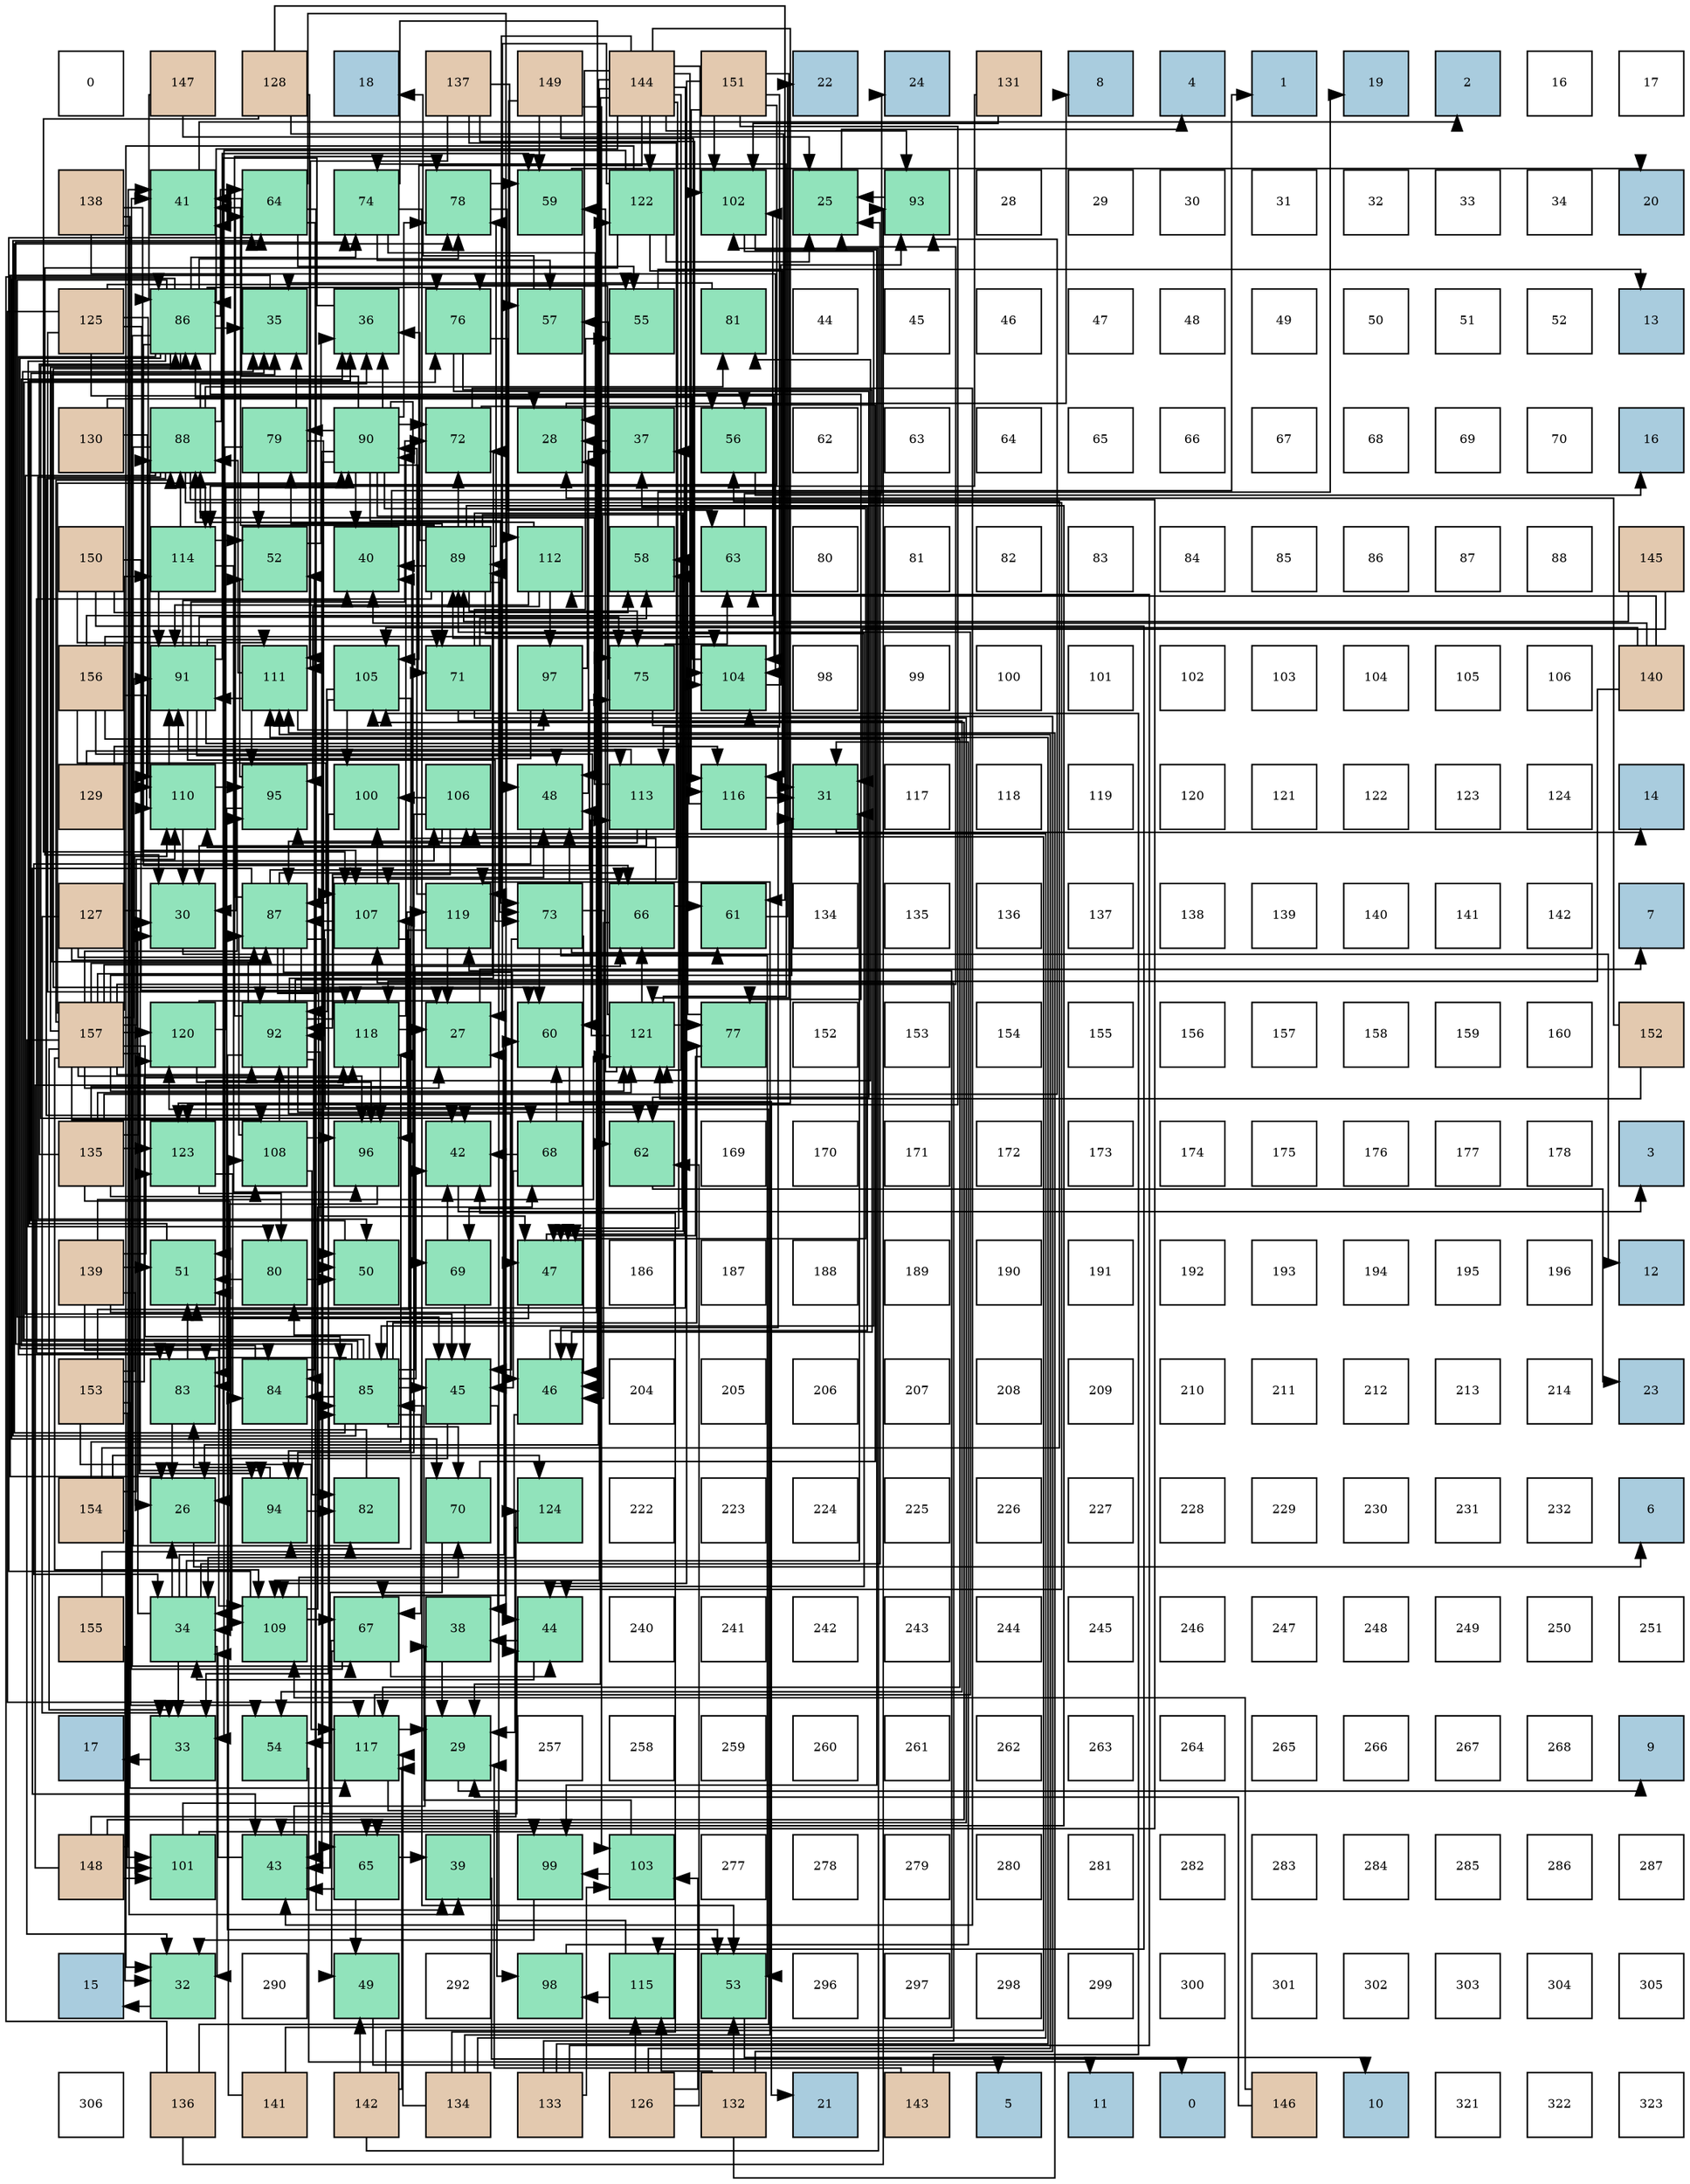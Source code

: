 digraph layout{
 rankdir=TB;
 splines=ortho;
 node [style=filled shape=square fixedsize=true width=0.6];
0[label="0", fontsize=8, fillcolor="#ffffff"];
1[label="147", fontsize=8, fillcolor="#e3c9af"];
2[label="128", fontsize=8, fillcolor="#e3c9af"];
3[label="18", fontsize=8, fillcolor="#a9ccde"];
4[label="137", fontsize=8, fillcolor="#e3c9af"];
5[label="149", fontsize=8, fillcolor="#e3c9af"];
6[label="144", fontsize=8, fillcolor="#e3c9af"];
7[label="151", fontsize=8, fillcolor="#e3c9af"];
8[label="22", fontsize=8, fillcolor="#a9ccde"];
9[label="24", fontsize=8, fillcolor="#a9ccde"];
10[label="131", fontsize=8, fillcolor="#e3c9af"];
11[label="8", fontsize=8, fillcolor="#a9ccde"];
12[label="4", fontsize=8, fillcolor="#a9ccde"];
13[label="1", fontsize=8, fillcolor="#a9ccde"];
14[label="19", fontsize=8, fillcolor="#a9ccde"];
15[label="2", fontsize=8, fillcolor="#a9ccde"];
16[label="16", fontsize=8, fillcolor="#ffffff"];
17[label="17", fontsize=8, fillcolor="#ffffff"];
18[label="138", fontsize=8, fillcolor="#e3c9af"];
19[label="41", fontsize=8, fillcolor="#91e3bb"];
20[label="64", fontsize=8, fillcolor="#91e3bb"];
21[label="74", fontsize=8, fillcolor="#91e3bb"];
22[label="78", fontsize=8, fillcolor="#91e3bb"];
23[label="59", fontsize=8, fillcolor="#91e3bb"];
24[label="122", fontsize=8, fillcolor="#91e3bb"];
25[label="102", fontsize=8, fillcolor="#91e3bb"];
26[label="25", fontsize=8, fillcolor="#91e3bb"];
27[label="93", fontsize=8, fillcolor="#91e3bb"];
28[label="28", fontsize=8, fillcolor="#ffffff"];
29[label="29", fontsize=8, fillcolor="#ffffff"];
30[label="30", fontsize=8, fillcolor="#ffffff"];
31[label="31", fontsize=8, fillcolor="#ffffff"];
32[label="32", fontsize=8, fillcolor="#ffffff"];
33[label="33", fontsize=8, fillcolor="#ffffff"];
34[label="34", fontsize=8, fillcolor="#ffffff"];
35[label="20", fontsize=8, fillcolor="#a9ccde"];
36[label="125", fontsize=8, fillcolor="#e3c9af"];
37[label="86", fontsize=8, fillcolor="#91e3bb"];
38[label="35", fontsize=8, fillcolor="#91e3bb"];
39[label="36", fontsize=8, fillcolor="#91e3bb"];
40[label="76", fontsize=8, fillcolor="#91e3bb"];
41[label="57", fontsize=8, fillcolor="#91e3bb"];
42[label="55", fontsize=8, fillcolor="#91e3bb"];
43[label="81", fontsize=8, fillcolor="#91e3bb"];
44[label="44", fontsize=8, fillcolor="#ffffff"];
45[label="45", fontsize=8, fillcolor="#ffffff"];
46[label="46", fontsize=8, fillcolor="#ffffff"];
47[label="47", fontsize=8, fillcolor="#ffffff"];
48[label="48", fontsize=8, fillcolor="#ffffff"];
49[label="49", fontsize=8, fillcolor="#ffffff"];
50[label="50", fontsize=8, fillcolor="#ffffff"];
51[label="51", fontsize=8, fillcolor="#ffffff"];
52[label="52", fontsize=8, fillcolor="#ffffff"];
53[label="13", fontsize=8, fillcolor="#a9ccde"];
54[label="130", fontsize=8, fillcolor="#e3c9af"];
55[label="88", fontsize=8, fillcolor="#91e3bb"];
56[label="79", fontsize=8, fillcolor="#91e3bb"];
57[label="90", fontsize=8, fillcolor="#91e3bb"];
58[label="72", fontsize=8, fillcolor="#91e3bb"];
59[label="28", fontsize=8, fillcolor="#91e3bb"];
60[label="37", fontsize=8, fillcolor="#91e3bb"];
61[label="56", fontsize=8, fillcolor="#91e3bb"];
62[label="62", fontsize=8, fillcolor="#ffffff"];
63[label="63", fontsize=8, fillcolor="#ffffff"];
64[label="64", fontsize=8, fillcolor="#ffffff"];
65[label="65", fontsize=8, fillcolor="#ffffff"];
66[label="66", fontsize=8, fillcolor="#ffffff"];
67[label="67", fontsize=8, fillcolor="#ffffff"];
68[label="68", fontsize=8, fillcolor="#ffffff"];
69[label="69", fontsize=8, fillcolor="#ffffff"];
70[label="70", fontsize=8, fillcolor="#ffffff"];
71[label="16", fontsize=8, fillcolor="#a9ccde"];
72[label="150", fontsize=8, fillcolor="#e3c9af"];
73[label="114", fontsize=8, fillcolor="#91e3bb"];
74[label="52", fontsize=8, fillcolor="#91e3bb"];
75[label="40", fontsize=8, fillcolor="#91e3bb"];
76[label="89", fontsize=8, fillcolor="#91e3bb"];
77[label="112", fontsize=8, fillcolor="#91e3bb"];
78[label="58", fontsize=8, fillcolor="#91e3bb"];
79[label="63", fontsize=8, fillcolor="#91e3bb"];
80[label="80", fontsize=8, fillcolor="#ffffff"];
81[label="81", fontsize=8, fillcolor="#ffffff"];
82[label="82", fontsize=8, fillcolor="#ffffff"];
83[label="83", fontsize=8, fillcolor="#ffffff"];
84[label="84", fontsize=8, fillcolor="#ffffff"];
85[label="85", fontsize=8, fillcolor="#ffffff"];
86[label="86", fontsize=8, fillcolor="#ffffff"];
87[label="87", fontsize=8, fillcolor="#ffffff"];
88[label="88", fontsize=8, fillcolor="#ffffff"];
89[label="145", fontsize=8, fillcolor="#e3c9af"];
90[label="156", fontsize=8, fillcolor="#e3c9af"];
91[label="91", fontsize=8, fillcolor="#91e3bb"];
92[label="111", fontsize=8, fillcolor="#91e3bb"];
93[label="105", fontsize=8, fillcolor="#91e3bb"];
94[label="71", fontsize=8, fillcolor="#91e3bb"];
95[label="97", fontsize=8, fillcolor="#91e3bb"];
96[label="75", fontsize=8, fillcolor="#91e3bb"];
97[label="104", fontsize=8, fillcolor="#91e3bb"];
98[label="98", fontsize=8, fillcolor="#ffffff"];
99[label="99", fontsize=8, fillcolor="#ffffff"];
100[label="100", fontsize=8, fillcolor="#ffffff"];
101[label="101", fontsize=8, fillcolor="#ffffff"];
102[label="102", fontsize=8, fillcolor="#ffffff"];
103[label="103", fontsize=8, fillcolor="#ffffff"];
104[label="104", fontsize=8, fillcolor="#ffffff"];
105[label="105", fontsize=8, fillcolor="#ffffff"];
106[label="106", fontsize=8, fillcolor="#ffffff"];
107[label="140", fontsize=8, fillcolor="#e3c9af"];
108[label="129", fontsize=8, fillcolor="#e3c9af"];
109[label="110", fontsize=8, fillcolor="#91e3bb"];
110[label="95", fontsize=8, fillcolor="#91e3bb"];
111[label="100", fontsize=8, fillcolor="#91e3bb"];
112[label="106", fontsize=8, fillcolor="#91e3bb"];
113[label="48", fontsize=8, fillcolor="#91e3bb"];
114[label="113", fontsize=8, fillcolor="#91e3bb"];
115[label="116", fontsize=8, fillcolor="#91e3bb"];
116[label="31", fontsize=8, fillcolor="#91e3bb"];
117[label="117", fontsize=8, fillcolor="#ffffff"];
118[label="118", fontsize=8, fillcolor="#ffffff"];
119[label="119", fontsize=8, fillcolor="#ffffff"];
120[label="120", fontsize=8, fillcolor="#ffffff"];
121[label="121", fontsize=8, fillcolor="#ffffff"];
122[label="122", fontsize=8, fillcolor="#ffffff"];
123[label="123", fontsize=8, fillcolor="#ffffff"];
124[label="124", fontsize=8, fillcolor="#ffffff"];
125[label="14", fontsize=8, fillcolor="#a9ccde"];
126[label="127", fontsize=8, fillcolor="#e3c9af"];
127[label="30", fontsize=8, fillcolor="#91e3bb"];
128[label="87", fontsize=8, fillcolor="#91e3bb"];
129[label="107", fontsize=8, fillcolor="#91e3bb"];
130[label="119", fontsize=8, fillcolor="#91e3bb"];
131[label="73", fontsize=8, fillcolor="#91e3bb"];
132[label="66", fontsize=8, fillcolor="#91e3bb"];
133[label="61", fontsize=8, fillcolor="#91e3bb"];
134[label="134", fontsize=8, fillcolor="#ffffff"];
135[label="135", fontsize=8, fillcolor="#ffffff"];
136[label="136", fontsize=8, fillcolor="#ffffff"];
137[label="137", fontsize=8, fillcolor="#ffffff"];
138[label="138", fontsize=8, fillcolor="#ffffff"];
139[label="139", fontsize=8, fillcolor="#ffffff"];
140[label="140", fontsize=8, fillcolor="#ffffff"];
141[label="141", fontsize=8, fillcolor="#ffffff"];
142[label="142", fontsize=8, fillcolor="#ffffff"];
143[label="7", fontsize=8, fillcolor="#a9ccde"];
144[label="157", fontsize=8, fillcolor="#e3c9af"];
145[label="120", fontsize=8, fillcolor="#91e3bb"];
146[label="92", fontsize=8, fillcolor="#91e3bb"];
147[label="118", fontsize=8, fillcolor="#91e3bb"];
148[label="27", fontsize=8, fillcolor="#91e3bb"];
149[label="60", fontsize=8, fillcolor="#91e3bb"];
150[label="121", fontsize=8, fillcolor="#91e3bb"];
151[label="77", fontsize=8, fillcolor="#91e3bb"];
152[label="152", fontsize=8, fillcolor="#ffffff"];
153[label="153", fontsize=8, fillcolor="#ffffff"];
154[label="154", fontsize=8, fillcolor="#ffffff"];
155[label="155", fontsize=8, fillcolor="#ffffff"];
156[label="156", fontsize=8, fillcolor="#ffffff"];
157[label="157", fontsize=8, fillcolor="#ffffff"];
158[label="158", fontsize=8, fillcolor="#ffffff"];
159[label="159", fontsize=8, fillcolor="#ffffff"];
160[label="160", fontsize=8, fillcolor="#ffffff"];
161[label="152", fontsize=8, fillcolor="#e3c9af"];
162[label="135", fontsize=8, fillcolor="#e3c9af"];
163[label="123", fontsize=8, fillcolor="#91e3bb"];
164[label="108", fontsize=8, fillcolor="#91e3bb"];
165[label="96", fontsize=8, fillcolor="#91e3bb"];
166[label="42", fontsize=8, fillcolor="#91e3bb"];
167[label="68", fontsize=8, fillcolor="#91e3bb"];
168[label="62", fontsize=8, fillcolor="#91e3bb"];
169[label="169", fontsize=8, fillcolor="#ffffff"];
170[label="170", fontsize=8, fillcolor="#ffffff"];
171[label="171", fontsize=8, fillcolor="#ffffff"];
172[label="172", fontsize=8, fillcolor="#ffffff"];
173[label="173", fontsize=8, fillcolor="#ffffff"];
174[label="174", fontsize=8, fillcolor="#ffffff"];
175[label="175", fontsize=8, fillcolor="#ffffff"];
176[label="176", fontsize=8, fillcolor="#ffffff"];
177[label="177", fontsize=8, fillcolor="#ffffff"];
178[label="178", fontsize=8, fillcolor="#ffffff"];
179[label="3", fontsize=8, fillcolor="#a9ccde"];
180[label="139", fontsize=8, fillcolor="#e3c9af"];
181[label="51", fontsize=8, fillcolor="#91e3bb"];
182[label="80", fontsize=8, fillcolor="#91e3bb"];
183[label="50", fontsize=8, fillcolor="#91e3bb"];
184[label="69", fontsize=8, fillcolor="#91e3bb"];
185[label="47", fontsize=8, fillcolor="#91e3bb"];
186[label="186", fontsize=8, fillcolor="#ffffff"];
187[label="187", fontsize=8, fillcolor="#ffffff"];
188[label="188", fontsize=8, fillcolor="#ffffff"];
189[label="189", fontsize=8, fillcolor="#ffffff"];
190[label="190", fontsize=8, fillcolor="#ffffff"];
191[label="191", fontsize=8, fillcolor="#ffffff"];
192[label="192", fontsize=8, fillcolor="#ffffff"];
193[label="193", fontsize=8, fillcolor="#ffffff"];
194[label="194", fontsize=8, fillcolor="#ffffff"];
195[label="195", fontsize=8, fillcolor="#ffffff"];
196[label="196", fontsize=8, fillcolor="#ffffff"];
197[label="12", fontsize=8, fillcolor="#a9ccde"];
198[label="153", fontsize=8, fillcolor="#e3c9af"];
199[label="83", fontsize=8, fillcolor="#91e3bb"];
200[label="84", fontsize=8, fillcolor="#91e3bb"];
201[label="85", fontsize=8, fillcolor="#91e3bb"];
202[label="45", fontsize=8, fillcolor="#91e3bb"];
203[label="46", fontsize=8, fillcolor="#91e3bb"];
204[label="204", fontsize=8, fillcolor="#ffffff"];
205[label="205", fontsize=8, fillcolor="#ffffff"];
206[label="206", fontsize=8, fillcolor="#ffffff"];
207[label="207", fontsize=8, fillcolor="#ffffff"];
208[label="208", fontsize=8, fillcolor="#ffffff"];
209[label="209", fontsize=8, fillcolor="#ffffff"];
210[label="210", fontsize=8, fillcolor="#ffffff"];
211[label="211", fontsize=8, fillcolor="#ffffff"];
212[label="212", fontsize=8, fillcolor="#ffffff"];
213[label="213", fontsize=8, fillcolor="#ffffff"];
214[label="214", fontsize=8, fillcolor="#ffffff"];
215[label="23", fontsize=8, fillcolor="#a9ccde"];
216[label="154", fontsize=8, fillcolor="#e3c9af"];
217[label="26", fontsize=8, fillcolor="#91e3bb"];
218[label="94", fontsize=8, fillcolor="#91e3bb"];
219[label="82", fontsize=8, fillcolor="#91e3bb"];
220[label="70", fontsize=8, fillcolor="#91e3bb"];
221[label="124", fontsize=8, fillcolor="#91e3bb"];
222[label="222", fontsize=8, fillcolor="#ffffff"];
223[label="223", fontsize=8, fillcolor="#ffffff"];
224[label="224", fontsize=8, fillcolor="#ffffff"];
225[label="225", fontsize=8, fillcolor="#ffffff"];
226[label="226", fontsize=8, fillcolor="#ffffff"];
227[label="227", fontsize=8, fillcolor="#ffffff"];
228[label="228", fontsize=8, fillcolor="#ffffff"];
229[label="229", fontsize=8, fillcolor="#ffffff"];
230[label="230", fontsize=8, fillcolor="#ffffff"];
231[label="231", fontsize=8, fillcolor="#ffffff"];
232[label="232", fontsize=8, fillcolor="#ffffff"];
233[label="6", fontsize=8, fillcolor="#a9ccde"];
234[label="155", fontsize=8, fillcolor="#e3c9af"];
235[label="34", fontsize=8, fillcolor="#91e3bb"];
236[label="109", fontsize=8, fillcolor="#91e3bb"];
237[label="67", fontsize=8, fillcolor="#91e3bb"];
238[label="38", fontsize=8, fillcolor="#91e3bb"];
239[label="44", fontsize=8, fillcolor="#91e3bb"];
240[label="240", fontsize=8, fillcolor="#ffffff"];
241[label="241", fontsize=8, fillcolor="#ffffff"];
242[label="242", fontsize=8, fillcolor="#ffffff"];
243[label="243", fontsize=8, fillcolor="#ffffff"];
244[label="244", fontsize=8, fillcolor="#ffffff"];
245[label="245", fontsize=8, fillcolor="#ffffff"];
246[label="246", fontsize=8, fillcolor="#ffffff"];
247[label="247", fontsize=8, fillcolor="#ffffff"];
248[label="248", fontsize=8, fillcolor="#ffffff"];
249[label="249", fontsize=8, fillcolor="#ffffff"];
250[label="250", fontsize=8, fillcolor="#ffffff"];
251[label="251", fontsize=8, fillcolor="#ffffff"];
252[label="17", fontsize=8, fillcolor="#a9ccde"];
253[label="33", fontsize=8, fillcolor="#91e3bb"];
254[label="54", fontsize=8, fillcolor="#91e3bb"];
255[label="117", fontsize=8, fillcolor="#91e3bb"];
256[label="29", fontsize=8, fillcolor="#91e3bb"];
257[label="257", fontsize=8, fillcolor="#ffffff"];
258[label="258", fontsize=8, fillcolor="#ffffff"];
259[label="259", fontsize=8, fillcolor="#ffffff"];
260[label="260", fontsize=8, fillcolor="#ffffff"];
261[label="261", fontsize=8, fillcolor="#ffffff"];
262[label="262", fontsize=8, fillcolor="#ffffff"];
263[label="263", fontsize=8, fillcolor="#ffffff"];
264[label="264", fontsize=8, fillcolor="#ffffff"];
265[label="265", fontsize=8, fillcolor="#ffffff"];
266[label="266", fontsize=8, fillcolor="#ffffff"];
267[label="267", fontsize=8, fillcolor="#ffffff"];
268[label="268", fontsize=8, fillcolor="#ffffff"];
269[label="9", fontsize=8, fillcolor="#a9ccde"];
270[label="148", fontsize=8, fillcolor="#e3c9af"];
271[label="101", fontsize=8, fillcolor="#91e3bb"];
272[label="43", fontsize=8, fillcolor="#91e3bb"];
273[label="65", fontsize=8, fillcolor="#91e3bb"];
274[label="39", fontsize=8, fillcolor="#91e3bb"];
275[label="99", fontsize=8, fillcolor="#91e3bb"];
276[label="103", fontsize=8, fillcolor="#91e3bb"];
277[label="277", fontsize=8, fillcolor="#ffffff"];
278[label="278", fontsize=8, fillcolor="#ffffff"];
279[label="279", fontsize=8, fillcolor="#ffffff"];
280[label="280", fontsize=8, fillcolor="#ffffff"];
281[label="281", fontsize=8, fillcolor="#ffffff"];
282[label="282", fontsize=8, fillcolor="#ffffff"];
283[label="283", fontsize=8, fillcolor="#ffffff"];
284[label="284", fontsize=8, fillcolor="#ffffff"];
285[label="285", fontsize=8, fillcolor="#ffffff"];
286[label="286", fontsize=8, fillcolor="#ffffff"];
287[label="287", fontsize=8, fillcolor="#ffffff"];
288[label="15", fontsize=8, fillcolor="#a9ccde"];
289[label="32", fontsize=8, fillcolor="#91e3bb"];
290[label="290", fontsize=8, fillcolor="#ffffff"];
291[label="49", fontsize=8, fillcolor="#91e3bb"];
292[label="292", fontsize=8, fillcolor="#ffffff"];
293[label="98", fontsize=8, fillcolor="#91e3bb"];
294[label="115", fontsize=8, fillcolor="#91e3bb"];
295[label="53", fontsize=8, fillcolor="#91e3bb"];
296[label="296", fontsize=8, fillcolor="#ffffff"];
297[label="297", fontsize=8, fillcolor="#ffffff"];
298[label="298", fontsize=8, fillcolor="#ffffff"];
299[label="299", fontsize=8, fillcolor="#ffffff"];
300[label="300", fontsize=8, fillcolor="#ffffff"];
301[label="301", fontsize=8, fillcolor="#ffffff"];
302[label="302", fontsize=8, fillcolor="#ffffff"];
303[label="303", fontsize=8, fillcolor="#ffffff"];
304[label="304", fontsize=8, fillcolor="#ffffff"];
305[label="305", fontsize=8, fillcolor="#ffffff"];
306[label="306", fontsize=8, fillcolor="#ffffff"];
307[label="136", fontsize=8, fillcolor="#e3c9af"];
308[label="141", fontsize=8, fillcolor="#e3c9af"];
309[label="142", fontsize=8, fillcolor="#e3c9af"];
310[label="134", fontsize=8, fillcolor="#e3c9af"];
311[label="133", fontsize=8, fillcolor="#e3c9af"];
312[label="126", fontsize=8, fillcolor="#e3c9af"];
313[label="132", fontsize=8, fillcolor="#e3c9af"];
314[label="21", fontsize=8, fillcolor="#a9ccde"];
315[label="143", fontsize=8, fillcolor="#e3c9af"];
316[label="5", fontsize=8, fillcolor="#a9ccde"];
317[label="11", fontsize=8, fillcolor="#a9ccde"];
318[label="0", fontsize=8, fillcolor="#a9ccde"];
319[label="146", fontsize=8, fillcolor="#e3c9af"];
320[label="10", fontsize=8, fillcolor="#a9ccde"];
321[label="321", fontsize=8, fillcolor="#ffffff"];
322[label="322", fontsize=8, fillcolor="#ffffff"];
323[label="323", fontsize=8, fillcolor="#ffffff"];
edge [constraint=false, style=vis];26 -> 12;
217 -> 233;
148 -> 143;
59 -> 11;
256 -> 269;
127 -> 197;
116 -> 125;
289 -> 288;
253 -> 252;
235 -> 26;
235 -> 217;
235 -> 148;
235 -> 127;
235 -> 116;
235 -> 289;
235 -> 253;
38 -> 217;
39 -> 217;
60 -> 59;
238 -> 256;
274 -> 318;
75 -> 13;
19 -> 15;
166 -> 179;
272 -> 235;
272 -> 238;
239 -> 235;
239 -> 238;
202 -> 235;
202 -> 238;
203 -> 235;
203 -> 60;
185 -> 235;
185 -> 60;
113 -> 235;
113 -> 60;
291 -> 316;
183 -> 38;
181 -> 39;
74 -> 39;
295 -> 320;
254 -> 317;
42 -> 53;
61 -> 71;
41 -> 3;
78 -> 14;
23 -> 35;
149 -> 314;
133 -> 8;
168 -> 215;
79 -> 9;
20 -> 274;
20 -> 272;
20 -> 239;
20 -> 42;
273 -> 274;
273 -> 272;
273 -> 291;
132 -> 75;
132 -> 203;
132 -> 133;
237 -> 19;
237 -> 239;
237 -> 291;
237 -> 254;
167 -> 166;
167 -> 202;
167 -> 149;
184 -> 166;
184 -> 202;
220 -> 272;
220 -> 61;
94 -> 272;
94 -> 254;
94 -> 42;
94 -> 78;
58 -> 272;
58 -> 61;
131 -> 202;
131 -> 203;
131 -> 113;
131 -> 295;
131 -> 149;
131 -> 133;
131 -> 168;
21 -> 203;
21 -> 113;
21 -> 295;
21 -> 41;
96 -> 203;
96 -> 41;
96 -> 79;
40 -> 203;
40 -> 168;
40 -> 79;
151 -> 185;
151 -> 78;
22 -> 113;
22 -> 23;
56 -> 38;
56 -> 183;
56 -> 181;
56 -> 74;
182 -> 183;
182 -> 181;
43 -> 38;
219 -> 181;
199 -> 217;
199 -> 181;
200 -> 39;
200 -> 74;
201 -> 38;
201 -> 166;
201 -> 202;
201 -> 149;
201 -> 20;
201 -> 132;
201 -> 237;
201 -> 220;
201 -> 21;
201 -> 40;
201 -> 151;
201 -> 22;
201 -> 182;
201 -> 199;
201 -> 200;
37 -> 38;
37 -> 166;
37 -> 202;
37 -> 149;
37 -> 20;
37 -> 132;
37 -> 237;
37 -> 220;
37 -> 21;
37 -> 40;
37 -> 151;
37 -> 22;
37 -> 182;
37 -> 199;
37 -> 200;
128 -> 272;
128 -> 185;
128 -> 183;
128 -> 20;
128 -> 132;
128 -> 237;
128 -> 167;
128 -> 96;
55 -> 39;
55 -> 19;
55 -> 166;
55 -> 239;
55 -> 202;
55 -> 183;
55 -> 273;
55 -> 43;
55 -> 219;
76 -> 39;
76 -> 75;
76 -> 19;
76 -> 239;
76 -> 185;
76 -> 273;
76 -> 184;
76 -> 94;
76 -> 58;
76 -> 131;
76 -> 96;
76 -> 22;
76 -> 56;
76 -> 199;
57 -> 39;
57 -> 75;
57 -> 19;
57 -> 239;
57 -> 185;
57 -> 273;
57 -> 184;
57 -> 94;
57 -> 58;
57 -> 131;
57 -> 96;
57 -> 22;
57 -> 56;
91 -> 75;
91 -> 185;
91 -> 113;
91 -> 23;
91 -> 94;
91 -> 58;
91 -> 131;
91 -> 96;
146 -> 38;
146 -> 203;
146 -> 185;
146 -> 113;
146 -> 295;
146 -> 78;
146 -> 168;
146 -> 58;
146 -> 22;
146 -> 200;
27 -> 26;
218 -> 219;
218 -> 199;
110 -> 74;
110 -> 199;
165 -> 199;
95 -> 59;
95 -> 127;
293 -> 116;
275 -> 289;
111 -> 253;
271 -> 201;
271 -> 275;
25 -> 201;
25 -> 275;
276 -> 201;
276 -> 275;
97 -> 37;
97 -> 27;
93 -> 128;
93 -> 146;
93 -> 218;
93 -> 111;
112 -> 128;
112 -> 146;
112 -> 218;
112 -> 111;
129 -> 128;
129 -> 146;
129 -> 218;
129 -> 111;
164 -> 219;
164 -> 128;
164 -> 146;
164 -> 165;
236 -> 20;
236 -> 237;
236 -> 167;
236 -> 220;
109 -> 127;
109 -> 55;
109 -> 91;
109 -> 110;
92 -> 55;
92 -> 91;
92 -> 110;
92 -> 95;
77 -> 55;
77 -> 91;
77 -> 110;
77 -> 95;
114 -> 127;
114 -> 55;
114 -> 91;
114 -> 110;
73 -> 74;
73 -> 55;
73 -> 91;
73 -> 165;
294 -> 76;
294 -> 293;
115 -> 116;
115 -> 76;
255 -> 256;
255 -> 76;
255 -> 293;
147 -> 148;
147 -> 57;
147 -> 165;
130 -> 148;
130 -> 57;
130 -> 165;
145 -> 148;
145 -> 57;
145 -> 165;
150 -> 113;
150 -> 23;
150 -> 132;
150 -> 21;
150 -> 40;
150 -> 151;
24 -> 26;
24 -> 148;
24 -> 127;
24 -> 116;
24 -> 289;
24 -> 253;
163 -> 182;
163 -> 43;
163 -> 200;
221 -> 256;
36 -> 42;
36 -> 97;
36 -> 129;
36 -> 109;
36 -> 255;
36 -> 147;
312 -> 168;
312 -> 276;
312 -> 92;
312 -> 294;
126 -> 253;
126 -> 128;
126 -> 146;
126 -> 218;
2 -> 133;
2 -> 129;
2 -> 92;
2 -> 115;
108 -> 114;
108 -> 115;
54 -> 59;
54 -> 109;
10 -> 25;
10 -> 73;
313 -> 295;
313 -> 97;
313 -> 92;
313 -> 294;
311 -> 79;
311 -> 276;
311 -> 129;
311 -> 92;
310 -> 166;
310 -> 112;
310 -> 255;
310 -> 130;
162 -> 37;
162 -> 27;
162 -> 164;
162 -> 236;
162 -> 130;
162 -> 145;
162 -> 150;
162 -> 163;
307 -> 37;
307 -> 27;
307 -> 145;
4 -> 41;
4 -> 97;
4 -> 129;
4 -> 92;
18 -> 274;
18 -> 97;
18 -> 112;
18 -> 255;
180 -> 217;
180 -> 181;
180 -> 236;
180 -> 150;
180 -> 24;
180 -> 163;
107 -> 75;
107 -> 93;
107 -> 77;
107 -> 147;
308 -> 164;
308 -> 130;
309 -> 291;
309 -> 25;
309 -> 112;
309 -> 255;
315 -> 256;
315 -> 93;
6 -> 217;
6 -> 59;
6 -> 256;
6 -> 181;
6 -> 37;
6 -> 27;
6 -> 25;
6 -> 93;
6 -> 236;
6 -> 109;
6 -> 115;
6 -> 130;
6 -> 150;
6 -> 24;
6 -> 163;
89 -> 116;
89 -> 76;
319 -> 256;
319 -> 236;
1 -> 26;
1 -> 37;
270 -> 19;
270 -> 271;
270 -> 93;
270 -> 147;
270 -> 221;
5 -> 23;
5 -> 276;
5 -> 97;
5 -> 77;
72 -> 78;
72 -> 92;
72 -> 294;
72 -> 147;
7 -> 25;
7 -> 236;
7 -> 114;
7 -> 73;
7 -> 115;
7 -> 150;
7 -> 163;
161 -> 59;
161 -> 150;
198 -> 254;
198 -> 271;
198 -> 129;
198 -> 109;
198 -> 255;
198 -> 147;
216 -> 61;
216 -> 271;
216 -> 109;
216 -> 147;
216 -> 221;
234 -> 289;
234 -> 201;
90 -> 149;
90 -> 25;
90 -> 97;
90 -> 129;
90 -> 109;
90 -> 255;
144 -> 26;
144 -> 148;
144 -> 127;
144 -> 116;
144 -> 289;
144 -> 253;
144 -> 201;
144 -> 37;
144 -> 128;
144 -> 55;
144 -> 76;
144 -> 57;
144 -> 91;
144 -> 146;
144 -> 218;
144 -> 110;
144 -> 165;
144 -> 164;
144 -> 236;
144 -> 114;
144 -> 73;
144 -> 145;
144 -> 150;
edge [constraint=true, style=invis];
0 -> 18 -> 36 -> 54 -> 72 -> 90 -> 108 -> 126 -> 144 -> 162 -> 180 -> 198 -> 216 -> 234 -> 252 -> 270 -> 288 -> 306;
1 -> 19 -> 37 -> 55 -> 73 -> 91 -> 109 -> 127 -> 145 -> 163 -> 181 -> 199 -> 217 -> 235 -> 253 -> 271 -> 289 -> 307;
2 -> 20 -> 38 -> 56 -> 74 -> 92 -> 110 -> 128 -> 146 -> 164 -> 182 -> 200 -> 218 -> 236 -> 254 -> 272 -> 290 -> 308;
3 -> 21 -> 39 -> 57 -> 75 -> 93 -> 111 -> 129 -> 147 -> 165 -> 183 -> 201 -> 219 -> 237 -> 255 -> 273 -> 291 -> 309;
4 -> 22 -> 40 -> 58 -> 76 -> 94 -> 112 -> 130 -> 148 -> 166 -> 184 -> 202 -> 220 -> 238 -> 256 -> 274 -> 292 -> 310;
5 -> 23 -> 41 -> 59 -> 77 -> 95 -> 113 -> 131 -> 149 -> 167 -> 185 -> 203 -> 221 -> 239 -> 257 -> 275 -> 293 -> 311;
6 -> 24 -> 42 -> 60 -> 78 -> 96 -> 114 -> 132 -> 150 -> 168 -> 186 -> 204 -> 222 -> 240 -> 258 -> 276 -> 294 -> 312;
7 -> 25 -> 43 -> 61 -> 79 -> 97 -> 115 -> 133 -> 151 -> 169 -> 187 -> 205 -> 223 -> 241 -> 259 -> 277 -> 295 -> 313;
8 -> 26 -> 44 -> 62 -> 80 -> 98 -> 116 -> 134 -> 152 -> 170 -> 188 -> 206 -> 224 -> 242 -> 260 -> 278 -> 296 -> 314;
9 -> 27 -> 45 -> 63 -> 81 -> 99 -> 117 -> 135 -> 153 -> 171 -> 189 -> 207 -> 225 -> 243 -> 261 -> 279 -> 297 -> 315;
10 -> 28 -> 46 -> 64 -> 82 -> 100 -> 118 -> 136 -> 154 -> 172 -> 190 -> 208 -> 226 -> 244 -> 262 -> 280 -> 298 -> 316;
11 -> 29 -> 47 -> 65 -> 83 -> 101 -> 119 -> 137 -> 155 -> 173 -> 191 -> 209 -> 227 -> 245 -> 263 -> 281 -> 299 -> 317;
12 -> 30 -> 48 -> 66 -> 84 -> 102 -> 120 -> 138 -> 156 -> 174 -> 192 -> 210 -> 228 -> 246 -> 264 -> 282 -> 300 -> 318;
13 -> 31 -> 49 -> 67 -> 85 -> 103 -> 121 -> 139 -> 157 -> 175 -> 193 -> 211 -> 229 -> 247 -> 265 -> 283 -> 301 -> 319;
14 -> 32 -> 50 -> 68 -> 86 -> 104 -> 122 -> 140 -> 158 -> 176 -> 194 -> 212 -> 230 -> 248 -> 266 -> 284 -> 302 -> 320;
15 -> 33 -> 51 -> 69 -> 87 -> 105 -> 123 -> 141 -> 159 -> 177 -> 195 -> 213 -> 231 -> 249 -> 267 -> 285 -> 303 -> 321;
16 -> 34 -> 52 -> 70 -> 88 -> 106 -> 124 -> 142 -> 160 -> 178 -> 196 -> 214 -> 232 -> 250 -> 268 -> 286 -> 304 -> 322;
17 -> 35 -> 53 -> 71 -> 89 -> 107 -> 125 -> 143 -> 161 -> 179 -> 197 -> 215 -> 233 -> 251 -> 269 -> 287 -> 305 -> 323;
rank = same {0 -> 1 -> 2 -> 3 -> 4 -> 5 -> 6 -> 7 -> 8 -> 9 -> 10 -> 11 -> 12 -> 13 -> 14 -> 15 -> 16 -> 17};
rank = same {18 -> 19 -> 20 -> 21 -> 22 -> 23 -> 24 -> 25 -> 26 -> 27 -> 28 -> 29 -> 30 -> 31 -> 32 -> 33 -> 34 -> 35};
rank = same {36 -> 37 -> 38 -> 39 -> 40 -> 41 -> 42 -> 43 -> 44 -> 45 -> 46 -> 47 -> 48 -> 49 -> 50 -> 51 -> 52 -> 53};
rank = same {54 -> 55 -> 56 -> 57 -> 58 -> 59 -> 60 -> 61 -> 62 -> 63 -> 64 -> 65 -> 66 -> 67 -> 68 -> 69 -> 70 -> 71};
rank = same {72 -> 73 -> 74 -> 75 -> 76 -> 77 -> 78 -> 79 -> 80 -> 81 -> 82 -> 83 -> 84 -> 85 -> 86 -> 87 -> 88 -> 89};
rank = same {90 -> 91 -> 92 -> 93 -> 94 -> 95 -> 96 -> 97 -> 98 -> 99 -> 100 -> 101 -> 102 -> 103 -> 104 -> 105 -> 106 -> 107};
rank = same {108 -> 109 -> 110 -> 111 -> 112 -> 113 -> 114 -> 115 -> 116 -> 117 -> 118 -> 119 -> 120 -> 121 -> 122 -> 123 -> 124 -> 125};
rank = same {126 -> 127 -> 128 -> 129 -> 130 -> 131 -> 132 -> 133 -> 134 -> 135 -> 136 -> 137 -> 138 -> 139 -> 140 -> 141 -> 142 -> 143};
rank = same {144 -> 145 -> 146 -> 147 -> 148 -> 149 -> 150 -> 151 -> 152 -> 153 -> 154 -> 155 -> 156 -> 157 -> 158 -> 159 -> 160 -> 161};
rank = same {162 -> 163 -> 164 -> 165 -> 166 -> 167 -> 168 -> 169 -> 170 -> 171 -> 172 -> 173 -> 174 -> 175 -> 176 -> 177 -> 178 -> 179};
rank = same {180 -> 181 -> 182 -> 183 -> 184 -> 185 -> 186 -> 187 -> 188 -> 189 -> 190 -> 191 -> 192 -> 193 -> 194 -> 195 -> 196 -> 197};
rank = same {198 -> 199 -> 200 -> 201 -> 202 -> 203 -> 204 -> 205 -> 206 -> 207 -> 208 -> 209 -> 210 -> 211 -> 212 -> 213 -> 214 -> 215};
rank = same {216 -> 217 -> 218 -> 219 -> 220 -> 221 -> 222 -> 223 -> 224 -> 225 -> 226 -> 227 -> 228 -> 229 -> 230 -> 231 -> 232 -> 233};
rank = same {234 -> 235 -> 236 -> 237 -> 238 -> 239 -> 240 -> 241 -> 242 -> 243 -> 244 -> 245 -> 246 -> 247 -> 248 -> 249 -> 250 -> 251};
rank = same {252 -> 253 -> 254 -> 255 -> 256 -> 257 -> 258 -> 259 -> 260 -> 261 -> 262 -> 263 -> 264 -> 265 -> 266 -> 267 -> 268 -> 269};
rank = same {270 -> 271 -> 272 -> 273 -> 274 -> 275 -> 276 -> 277 -> 278 -> 279 -> 280 -> 281 -> 282 -> 283 -> 284 -> 285 -> 286 -> 287};
rank = same {288 -> 289 -> 290 -> 291 -> 292 -> 293 -> 294 -> 295 -> 296 -> 297 -> 298 -> 299 -> 300 -> 301 -> 302 -> 303 -> 304 -> 305};
rank = same {306 -> 307 -> 308 -> 309 -> 310 -> 311 -> 312 -> 313 -> 314 -> 315 -> 316 -> 317 -> 318 -> 319 -> 320 -> 321 -> 322 -> 323};
}